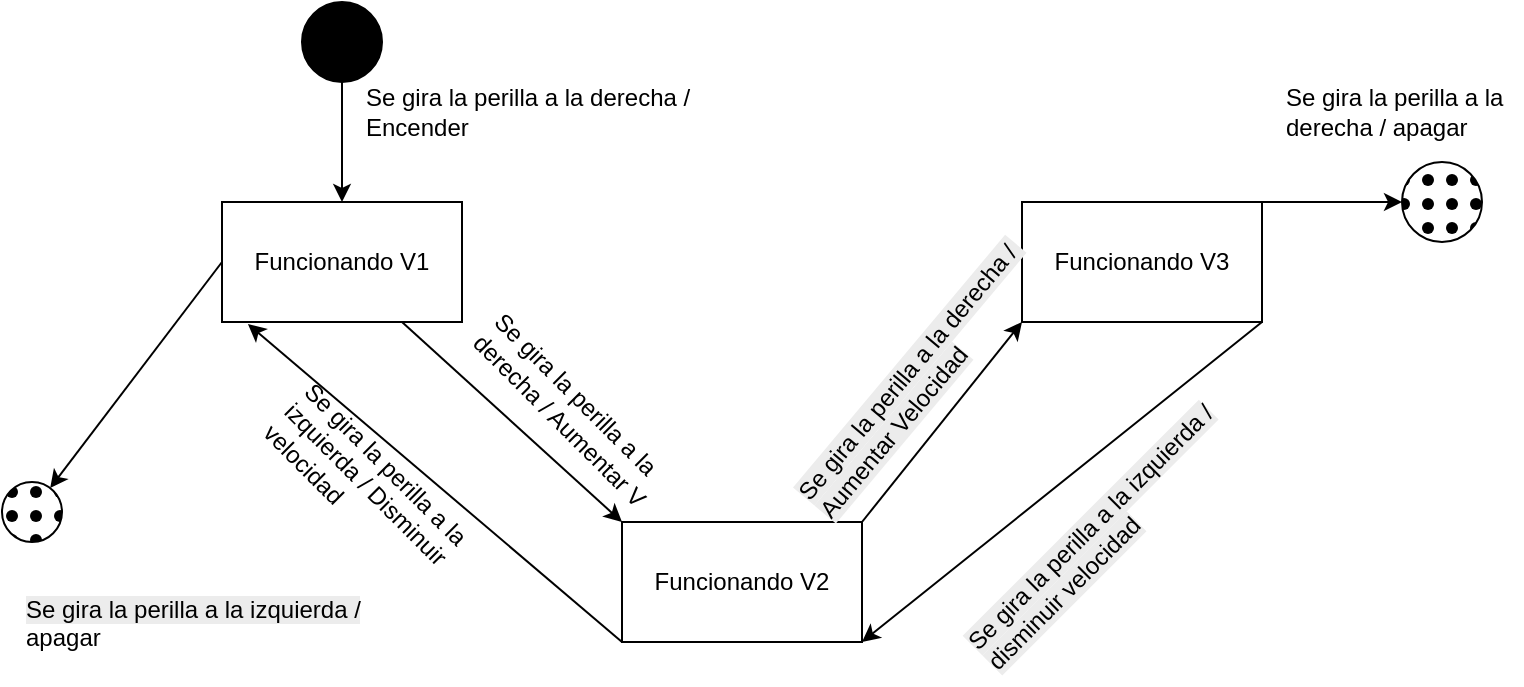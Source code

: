 <mxfile version="28.2.5">
  <diagram name="Página-1" id="TQxs2oDTQEJJ6qmTu-Tg">
    <mxGraphModel dx="872" dy="531" grid="1" gridSize="10" guides="1" tooltips="1" connect="1" arrows="1" fold="1" page="1" pageScale="1" pageWidth="827" pageHeight="1169" math="0" shadow="0">
      <root>
        <mxCell id="0" />
        <mxCell id="1" parent="0" />
        <mxCell id="IHRRNhwSM4ye998e7zv2-1" value="Funcionando V1" style="rounded=0;whiteSpace=wrap;html=1;" vertex="1" parent="1">
          <mxGeometry x="120" y="160" width="120" height="60" as="geometry" />
        </mxCell>
        <mxCell id="IHRRNhwSM4ye998e7zv2-2" value="Funcionando V2" style="rounded=0;whiteSpace=wrap;html=1;" vertex="1" parent="1">
          <mxGeometry x="320" y="320" width="120" height="60" as="geometry" />
        </mxCell>
        <mxCell id="IHRRNhwSM4ye998e7zv2-3" value="Funcionando V3" style="rounded=0;whiteSpace=wrap;html=1;" vertex="1" parent="1">
          <mxGeometry x="520" y="160" width="120" height="60" as="geometry" />
        </mxCell>
        <mxCell id="IHRRNhwSM4ye998e7zv2-8" value="" style="ellipse;whiteSpace=wrap;html=1;aspect=fixed;fillColor=#000000;" vertex="1" parent="1">
          <mxGeometry x="160" y="60" width="40" height="40" as="geometry" />
        </mxCell>
        <mxCell id="IHRRNhwSM4ye998e7zv2-9" value="" style="endArrow=classic;html=1;rounded=0;exitX=0.5;exitY=1;exitDx=0;exitDy=0;" edge="1" parent="1" source="IHRRNhwSM4ye998e7zv2-8" target="IHRRNhwSM4ye998e7zv2-1">
          <mxGeometry width="50" height="50" relative="1" as="geometry">
            <mxPoint x="390" y="300" as="sourcePoint" />
            <mxPoint x="440" y="250" as="targetPoint" />
          </mxGeometry>
        </mxCell>
        <mxCell id="IHRRNhwSM4ye998e7zv2-10" value="" style="endArrow=classic;html=1;rounded=0;exitX=0.75;exitY=1;exitDx=0;exitDy=0;entryX=0;entryY=0;entryDx=0;entryDy=0;" edge="1" parent="1" source="IHRRNhwSM4ye998e7zv2-1" target="IHRRNhwSM4ye998e7zv2-2">
          <mxGeometry width="50" height="50" relative="1" as="geometry">
            <mxPoint x="390" y="300" as="sourcePoint" />
            <mxPoint x="440" y="250" as="targetPoint" />
          </mxGeometry>
        </mxCell>
        <mxCell id="IHRRNhwSM4ye998e7zv2-11" value="" style="endArrow=classic;html=1;rounded=0;entryX=0.108;entryY=1.017;entryDx=0;entryDy=0;entryPerimeter=0;exitX=0;exitY=1;exitDx=0;exitDy=0;" edge="1" parent="1" source="IHRRNhwSM4ye998e7zv2-2" target="IHRRNhwSM4ye998e7zv2-1">
          <mxGeometry width="50" height="50" relative="1" as="geometry">
            <mxPoint x="390" y="300" as="sourcePoint" />
            <mxPoint x="440" y="250" as="targetPoint" />
          </mxGeometry>
        </mxCell>
        <mxCell id="IHRRNhwSM4ye998e7zv2-12" value="" style="endArrow=classic;html=1;rounded=0;exitX=1;exitY=0;exitDx=0;exitDy=0;entryX=0;entryY=1;entryDx=0;entryDy=0;" edge="1" parent="1" source="IHRRNhwSM4ye998e7zv2-2" target="IHRRNhwSM4ye998e7zv2-3">
          <mxGeometry width="50" height="50" relative="1" as="geometry">
            <mxPoint x="390" y="300" as="sourcePoint" />
            <mxPoint x="440" y="250" as="targetPoint" />
          </mxGeometry>
        </mxCell>
        <mxCell id="IHRRNhwSM4ye998e7zv2-13" value="" style="endArrow=classic;html=1;rounded=0;entryX=1;entryY=1;entryDx=0;entryDy=0;exitX=1;exitY=1;exitDx=0;exitDy=0;" edge="1" parent="1" source="IHRRNhwSM4ye998e7zv2-3" target="IHRRNhwSM4ye998e7zv2-2">
          <mxGeometry width="50" height="50" relative="1" as="geometry">
            <mxPoint x="390" y="300" as="sourcePoint" />
            <mxPoint x="440" y="250" as="targetPoint" />
          </mxGeometry>
        </mxCell>
        <mxCell id="IHRRNhwSM4ye998e7zv2-14" value="Se gira la perilla a la derecha / Encender" style="text;html=1;align=left;verticalAlign=middle;whiteSpace=wrap;rounded=0;" vertex="1" parent="1">
          <mxGeometry x="190" y="100" width="180" height="30" as="geometry" />
        </mxCell>
        <mxCell id="IHRRNhwSM4ye998e7zv2-15" value="Se gira la perilla a la derecha / Aumentar V" style="text;html=1;align=left;verticalAlign=middle;whiteSpace=wrap;rounded=0;rotation=45;" vertex="1" parent="1">
          <mxGeometry x="230" y="260" width="150" height="30" as="geometry" />
        </mxCell>
        <mxCell id="IHRRNhwSM4ye998e7zv2-16" value="Se gira la perilla a la izquierda / Disminuir velocidad" style="text;html=1;align=left;verticalAlign=middle;whiteSpace=wrap;rounded=0;rotation=45;" vertex="1" parent="1">
          <mxGeometry x="130" y="300" width="150" height="30" as="geometry" />
        </mxCell>
        <mxCell id="IHRRNhwSM4ye998e7zv2-17" value="&lt;span style=&quot;color: rgb(0, 0, 0); font-family: Helvetica; font-size: 12px; font-style: normal; font-variant-ligatures: normal; font-variant-caps: normal; font-weight: 400; letter-spacing: normal; orphans: 2; text-align: left; text-indent: 0px; text-transform: none; widows: 2; word-spacing: 0px; -webkit-text-stroke-width: 0px; white-space: normal; background-color: rgb(236, 236, 236); text-decoration-thickness: initial; text-decoration-style: initial; text-decoration-color: initial; display: inline !important; float: none;&quot;&gt;Se gira la perilla a la derecha /&amp;nbsp; Aumentar Velocidad&lt;/span&gt;" style="text;whiteSpace=wrap;html=1;rotation=-50;" vertex="1" parent="1">
          <mxGeometry x="380" y="230" width="170" height="30" as="geometry" />
        </mxCell>
        <mxCell id="IHRRNhwSM4ye998e7zv2-18" value="&lt;span style=&quot;color: rgb(0, 0, 0); font-family: Helvetica; font-size: 12px; font-style: normal; font-variant-ligatures: normal; font-variant-caps: normal; font-weight: 400; letter-spacing: normal; orphans: 2; text-align: left; text-indent: 0px; text-transform: none; widows: 2; word-spacing: 0px; -webkit-text-stroke-width: 0px; white-space: normal; background-color: rgb(236, 236, 236); text-decoration-thickness: initial; text-decoration-style: initial; text-decoration-color: initial; display: inline !important; float: none;&quot;&gt;Se gira la perilla a la izquierda /&lt;/span&gt;&lt;div&gt;&lt;span style=&quot;color: rgb(0, 0, 0); font-family: Helvetica; font-size: 12px; font-style: normal; font-variant-ligatures: normal; font-variant-caps: normal; font-weight: 400; letter-spacing: normal; orphans: 2; text-align: left; text-indent: 0px; text-transform: none; widows: 2; word-spacing: 0px; -webkit-text-stroke-width: 0px; white-space: normal; background-color: rgb(236, 236, 236); text-decoration-thickness: initial; text-decoration-style: initial; text-decoration-color: initial; display: inline !important; float: none;&quot;&gt;disminuir velocidad&lt;/span&gt;&lt;/div&gt;" style="text;whiteSpace=wrap;html=1;rotation=-45;" vertex="1" parent="1">
          <mxGeometry x="470" y="300" width="190" height="40" as="geometry" />
        </mxCell>
        <mxCell id="IHRRNhwSM4ye998e7zv2-24" value="" style="endArrow=classic;html=1;rounded=0;exitX=0;exitY=0.5;exitDx=0;exitDy=0;" edge="1" parent="1" source="IHRRNhwSM4ye998e7zv2-1" target="IHRRNhwSM4ye998e7zv2-22">
          <mxGeometry width="50" height="50" relative="1" as="geometry">
            <mxPoint x="120" y="190" as="sourcePoint" />
            <mxPoint x="60" y="350" as="targetPoint" />
            <Array as="points" />
          </mxGeometry>
        </mxCell>
        <mxCell id="IHRRNhwSM4ye998e7zv2-22" value="" style="ellipse;whiteSpace=wrap;html=1;aspect=fixed;fillColor=#000000;fillStyle=dots;" vertex="1" parent="1">
          <mxGeometry x="10" y="300" width="30" height="30" as="geometry" />
        </mxCell>
        <mxCell id="IHRRNhwSM4ye998e7zv2-25" value="&lt;span style=&quot;color: rgb(0, 0, 0); font-family: Helvetica; font-size: 12px; font-style: normal; font-variant-ligatures: normal; font-variant-caps: normal; font-weight: 400; letter-spacing: normal; orphans: 2; text-align: left; text-indent: 0px; text-transform: none; widows: 2; word-spacing: 0px; -webkit-text-stroke-width: 0px; white-space: normal; background-color: rgb(236, 236, 236); text-decoration-thickness: initial; text-decoration-style: initial; text-decoration-color: initial; display: inline !important; float: none;&quot;&gt;Se gira la perilla a la izquierda /&lt;/span&gt;&lt;div&gt;apagar&lt;/div&gt;" style="text;whiteSpace=wrap;html=1;" vertex="1" parent="1">
          <mxGeometry x="20" y="350" width="190" height="40" as="geometry" />
        </mxCell>
        <mxCell id="IHRRNhwSM4ye998e7zv2-26" value="" style="endArrow=classic;html=1;rounded=0;exitX=1;exitY=0;exitDx=0;exitDy=0;" edge="1" parent="1" source="IHRRNhwSM4ye998e7zv2-3" target="IHRRNhwSM4ye998e7zv2-27">
          <mxGeometry width="50" height="50" relative="1" as="geometry">
            <mxPoint x="390" y="300" as="sourcePoint" />
            <mxPoint x="750" y="160" as="targetPoint" />
          </mxGeometry>
        </mxCell>
        <mxCell id="IHRRNhwSM4ye998e7zv2-27" value="" style="ellipse;whiteSpace=wrap;html=1;aspect=fixed;fillColor=#000000;fillStyle=dots;" vertex="1" parent="1">
          <mxGeometry x="710" y="140" width="40" height="40" as="geometry" />
        </mxCell>
        <mxCell id="IHRRNhwSM4ye998e7zv2-28" value="Se gira la perilla a la derecha / apagar" style="text;html=1;align=left;verticalAlign=middle;whiteSpace=wrap;rounded=0;" vertex="1" parent="1">
          <mxGeometry x="650" y="100" width="120" height="30" as="geometry" />
        </mxCell>
      </root>
    </mxGraphModel>
  </diagram>
</mxfile>
